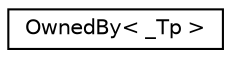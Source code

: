 digraph "Graphical Class Hierarchy"
{
  edge [fontname="Helvetica",fontsize="10",labelfontname="Helvetica",labelfontsize="10"];
  node [fontname="Helvetica",fontsize="10",shape=record];
  rankdir="LR";
  Node1 [label="OwnedBy\< _Tp \>",height=0.2,width=0.4,color="black", fillcolor="white", style="filled",URL="$class_owned_by.xhtml"];
}
